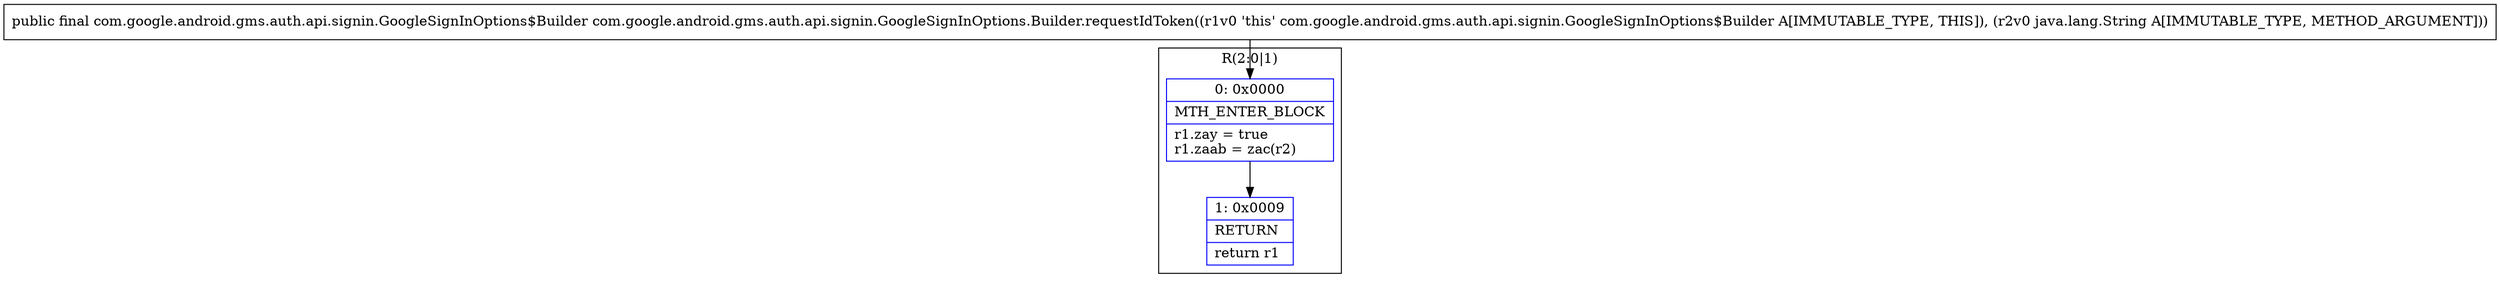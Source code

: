 digraph "CFG forcom.google.android.gms.auth.api.signin.GoogleSignInOptions.Builder.requestIdToken(Ljava\/lang\/String;)Lcom\/google\/android\/gms\/auth\/api\/signin\/GoogleSignInOptions$Builder;" {
subgraph cluster_Region_1648208463 {
label = "R(2:0|1)";
node [shape=record,color=blue];
Node_0 [shape=record,label="{0\:\ 0x0000|MTH_ENTER_BLOCK\l|r1.zay = true\lr1.zaab = zac(r2)\l}"];
Node_1 [shape=record,label="{1\:\ 0x0009|RETURN\l|return r1\l}"];
}
MethodNode[shape=record,label="{public final com.google.android.gms.auth.api.signin.GoogleSignInOptions$Builder com.google.android.gms.auth.api.signin.GoogleSignInOptions.Builder.requestIdToken((r1v0 'this' com.google.android.gms.auth.api.signin.GoogleSignInOptions$Builder A[IMMUTABLE_TYPE, THIS]), (r2v0 java.lang.String A[IMMUTABLE_TYPE, METHOD_ARGUMENT])) }"];
MethodNode -> Node_0;
Node_0 -> Node_1;
}


